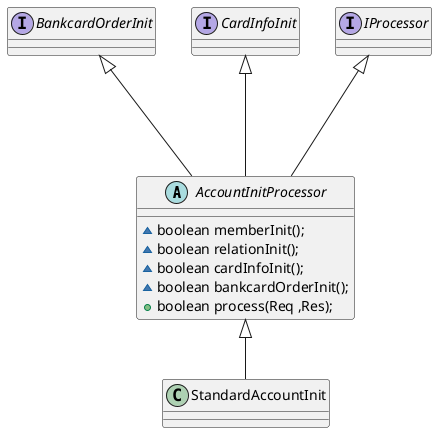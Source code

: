 @startuml

abstract class AccountInitProcessor{
    ~ boolean memberInit();
    ~ boolean relationInit();
    ~ boolean cardInfoInit();
    ~ boolean bankcardOrderInit();
    + boolean process(Req ,Res);
}

interface IProcessor{
}

interface CardInfoInit{
}

interface BankcardOrderInit{
}

class StandardAccountInit{
}

StandardAccountInit -up-|> AccountInitProcessor
AccountInitProcessor -up--|> IProcessor
AccountInitProcessor -up--|> CardInfoInit
AccountInitProcessor -up--|> BankcardOrderInit


@enduml